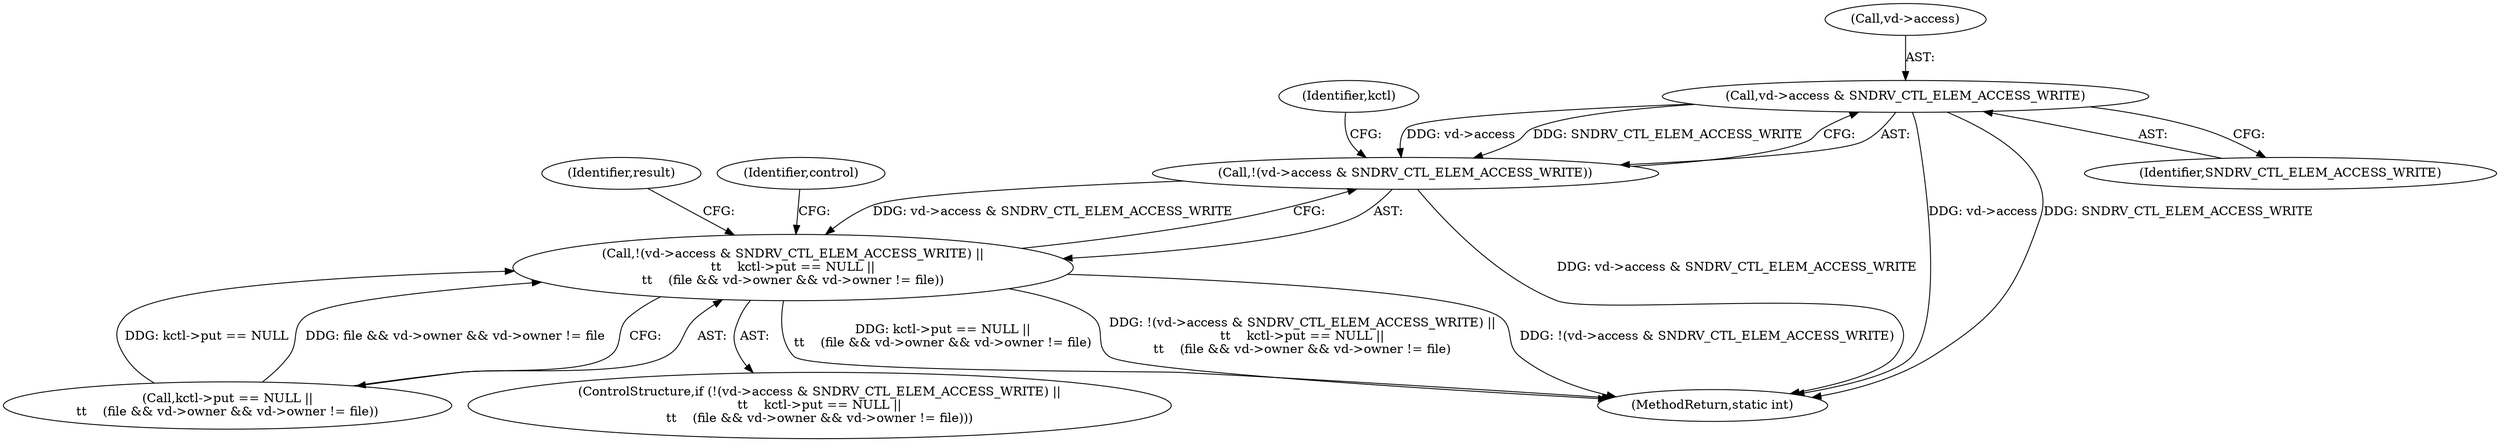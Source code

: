 digraph "0_linux_fd9f26e4eca5d08a27d12c0933fceef76ed9663d_0@pointer" {
"1000152" [label="(Call,vd->access & SNDRV_CTL_ELEM_ACCESS_WRITE)"];
"1000151" [label="(Call,!(vd->access & SNDRV_CTL_ELEM_ACCESS_WRITE))"];
"1000150" [label="(Call,!(vd->access & SNDRV_CTL_ELEM_ACCESS_WRITE) ||\n\t\t    kctl->put == NULL ||\n\t\t    (file && vd->owner && vd->owner != file))"];
"1000157" [label="(Call,kctl->put == NULL ||\n\t\t    (file && vd->owner && vd->owner != file))"];
"1000176" [label="(Identifier,result)"];
"1000150" [label="(Call,!(vd->access & SNDRV_CTL_ELEM_ACCESS_WRITE) ||\n\t\t    kctl->put == NULL ||\n\t\t    (file && vd->owner && vd->owner != file))"];
"1000223" [label="(MethodReturn,static int)"];
"1000149" [label="(ControlStructure,if (!(vd->access & SNDRV_CTL_ELEM_ACCESS_WRITE) ||\n\t\t    kctl->put == NULL ||\n\t\t    (file && vd->owner && vd->owner != file)))"];
"1000151" [label="(Call,!(vd->access & SNDRV_CTL_ELEM_ACCESS_WRITE))"];
"1000184" [label="(Identifier,control)"];
"1000152" [label="(Call,vd->access & SNDRV_CTL_ELEM_ACCESS_WRITE)"];
"1000153" [label="(Call,vd->access)"];
"1000156" [label="(Identifier,SNDRV_CTL_ELEM_ACCESS_WRITE)"];
"1000160" [label="(Identifier,kctl)"];
"1000152" -> "1000151"  [label="AST: "];
"1000152" -> "1000156"  [label="CFG: "];
"1000153" -> "1000152"  [label="AST: "];
"1000156" -> "1000152"  [label="AST: "];
"1000151" -> "1000152"  [label="CFG: "];
"1000152" -> "1000223"  [label="DDG: vd->access"];
"1000152" -> "1000223"  [label="DDG: SNDRV_CTL_ELEM_ACCESS_WRITE"];
"1000152" -> "1000151"  [label="DDG: vd->access"];
"1000152" -> "1000151"  [label="DDG: SNDRV_CTL_ELEM_ACCESS_WRITE"];
"1000151" -> "1000150"  [label="AST: "];
"1000160" -> "1000151"  [label="CFG: "];
"1000150" -> "1000151"  [label="CFG: "];
"1000151" -> "1000223"  [label="DDG: vd->access & SNDRV_CTL_ELEM_ACCESS_WRITE"];
"1000151" -> "1000150"  [label="DDG: vd->access & SNDRV_CTL_ELEM_ACCESS_WRITE"];
"1000150" -> "1000149"  [label="AST: "];
"1000150" -> "1000157"  [label="CFG: "];
"1000157" -> "1000150"  [label="AST: "];
"1000176" -> "1000150"  [label="CFG: "];
"1000184" -> "1000150"  [label="CFG: "];
"1000150" -> "1000223"  [label="DDG: !(vd->access & SNDRV_CTL_ELEM_ACCESS_WRITE)"];
"1000150" -> "1000223"  [label="DDG: kctl->put == NULL ||\n\t\t    (file && vd->owner && vd->owner != file)"];
"1000150" -> "1000223"  [label="DDG: !(vd->access & SNDRV_CTL_ELEM_ACCESS_WRITE) ||\n\t\t    kctl->put == NULL ||\n\t\t    (file && vd->owner && vd->owner != file)"];
"1000157" -> "1000150"  [label="DDG: kctl->put == NULL"];
"1000157" -> "1000150"  [label="DDG: file && vd->owner && vd->owner != file"];
}
